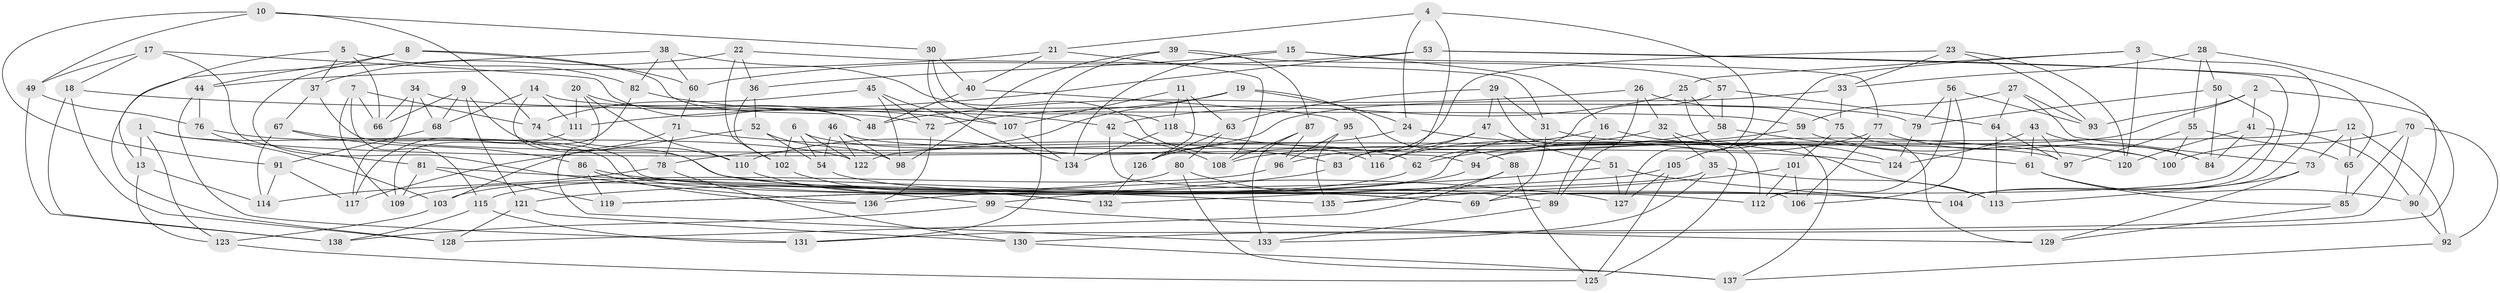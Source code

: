 // Generated by graph-tools (version 1.1) at 2025/27/03/09/25 03:27:01]
// undirected, 138 vertices, 276 edges
graph export_dot {
graph [start="1"]
  node [color=gray90,style=filled];
  1;
  2;
  3;
  4;
  5;
  6;
  7;
  8;
  9;
  10;
  11;
  12;
  13;
  14;
  15;
  16;
  17;
  18;
  19;
  20;
  21;
  22;
  23;
  24;
  25;
  26;
  27;
  28;
  29;
  30;
  31;
  32;
  33;
  34;
  35;
  36;
  37;
  38;
  39;
  40;
  41;
  42;
  43;
  44;
  45;
  46;
  47;
  48;
  49;
  50;
  51;
  52;
  53;
  54;
  55;
  56;
  57;
  58;
  59;
  60;
  61;
  62;
  63;
  64;
  65;
  66;
  67;
  68;
  69;
  70;
  71;
  72;
  73;
  74;
  75;
  76;
  77;
  78;
  79;
  80;
  81;
  82;
  83;
  84;
  85;
  86;
  87;
  88;
  89;
  90;
  91;
  92;
  93;
  94;
  95;
  96;
  97;
  98;
  99;
  100;
  101;
  102;
  103;
  104;
  105;
  106;
  107;
  108;
  109;
  110;
  111;
  112;
  113;
  114;
  115;
  116;
  117;
  118;
  119;
  120;
  121;
  122;
  123;
  124;
  125;
  126;
  127;
  128;
  129;
  130;
  131;
  132;
  133;
  134;
  135;
  136;
  137;
  138;
  1 -- 124;
  1 -- 123;
  1 -- 69;
  1 -- 13;
  2 -- 93;
  2 -- 122;
  2 -- 130;
  2 -- 41;
  3 -- 120;
  3 -- 25;
  3 -- 104;
  3 -- 105;
  4 -- 127;
  4 -- 83;
  4 -- 21;
  4 -- 24;
  5 -- 66;
  5 -- 37;
  5 -- 13;
  5 -- 82;
  6 -- 102;
  6 -- 54;
  6 -- 122;
  6 -- 62;
  7 -- 74;
  7 -- 109;
  7 -- 66;
  7 -- 115;
  8 -- 44;
  8 -- 72;
  8 -- 60;
  8 -- 136;
  9 -- 121;
  9 -- 66;
  9 -- 104;
  9 -- 68;
  10 -- 30;
  10 -- 49;
  10 -- 91;
  10 -- 74;
  11 -- 63;
  11 -- 107;
  11 -- 126;
  11 -- 118;
  12 -- 94;
  12 -- 73;
  12 -- 92;
  12 -- 65;
  13 -- 114;
  13 -- 123;
  14 -- 111;
  14 -- 79;
  14 -- 68;
  14 -- 99;
  15 -- 134;
  15 -- 77;
  15 -- 36;
  15 -- 16;
  16 -- 108;
  16 -- 124;
  16 -- 89;
  17 -- 81;
  17 -- 48;
  17 -- 49;
  17 -- 18;
  18 -- 42;
  18 -- 128;
  18 -- 138;
  19 -- 72;
  19 -- 24;
  19 -- 88;
  19 -- 78;
  20 -- 48;
  20 -- 133;
  20 -- 111;
  20 -- 110;
  21 -- 44;
  21 -- 40;
  21 -- 108;
  22 -- 36;
  22 -- 102;
  22 -- 37;
  22 -- 31;
  23 -- 93;
  23 -- 33;
  23 -- 120;
  23 -- 96;
  24 -- 113;
  24 -- 126;
  25 -- 58;
  25 -- 137;
  25 -- 42;
  26 -- 48;
  26 -- 32;
  26 -- 89;
  26 -- 75;
  27 -- 73;
  27 -- 59;
  27 -- 64;
  27 -- 93;
  28 -- 55;
  28 -- 50;
  28 -- 33;
  28 -- 90;
  29 -- 31;
  29 -- 125;
  29 -- 47;
  29 -- 63;
  30 -- 40;
  30 -- 118;
  30 -- 107;
  31 -- 100;
  31 -- 69;
  32 -- 35;
  32 -- 119;
  32 -- 112;
  33 -- 110;
  33 -- 75;
  34 -- 59;
  34 -- 68;
  34 -- 117;
  34 -- 66;
  35 -- 136;
  35 -- 133;
  35 -- 113;
  36 -- 52;
  36 -- 102;
  37 -- 94;
  37 -- 67;
  38 -- 60;
  38 -- 82;
  38 -- 116;
  38 -- 128;
  39 -- 87;
  39 -- 131;
  39 -- 98;
  39 -- 57;
  40 -- 95;
  40 -- 48;
  41 -- 90;
  41 -- 84;
  41 -- 120;
  42 -- 106;
  42 -- 108;
  43 -- 61;
  43 -- 97;
  43 -- 124;
  43 -- 84;
  44 -- 131;
  44 -- 76;
  45 -- 134;
  45 -- 72;
  45 -- 98;
  45 -- 74;
  46 -- 122;
  46 -- 98;
  46 -- 54;
  46 -- 97;
  47 -- 51;
  47 -- 83;
  47 -- 116;
  49 -- 76;
  49 -- 138;
  50 -- 84;
  50 -- 79;
  50 -- 69;
  51 -- 127;
  51 -- 99;
  51 -- 104;
  52 -- 98;
  52 -- 117;
  52 -- 54;
  53 -- 104;
  53 -- 60;
  53 -- 65;
  53 -- 111;
  54 -- 69;
  55 -- 100;
  55 -- 97;
  55 -- 65;
  56 -- 93;
  56 -- 106;
  56 -- 112;
  56 -- 79;
  57 -- 64;
  57 -- 58;
  57 -- 62;
  58 -- 61;
  58 -- 116;
  59 -- 100;
  59 -- 62;
  60 -- 71;
  61 -- 85;
  61 -- 90;
  62 -- 115;
  63 -- 80;
  63 -- 126;
  64 -- 97;
  64 -- 113;
  65 -- 85;
  67 -- 114;
  67 -- 86;
  67 -- 112;
  68 -- 91;
  70 -- 131;
  70 -- 100;
  70 -- 85;
  70 -- 92;
  71 -- 78;
  71 -- 103;
  71 -- 83;
  72 -- 136;
  73 -- 113;
  73 -- 129;
  74 -- 110;
  75 -- 129;
  75 -- 101;
  76 -- 103;
  76 -- 122;
  77 -- 84;
  77 -- 106;
  77 -- 94;
  78 -- 130;
  78 -- 114;
  79 -- 124;
  80 -- 109;
  80 -- 89;
  80 -- 137;
  81 -- 119;
  81 -- 109;
  81 -- 135;
  82 -- 107;
  82 -- 109;
  83 -- 121;
  85 -- 129;
  86 -- 119;
  86 -- 127;
  86 -- 136;
  87 -- 133;
  87 -- 96;
  87 -- 108;
  88 -- 128;
  88 -- 135;
  88 -- 125;
  89 -- 133;
  90 -- 92;
  91 -- 117;
  91 -- 114;
  92 -- 137;
  94 -- 119;
  95 -- 116;
  95 -- 96;
  95 -- 135;
  96 -- 103;
  99 -- 138;
  99 -- 129;
  101 -- 106;
  101 -- 135;
  101 -- 112;
  102 -- 132;
  103 -- 123;
  105 -- 127;
  105 -- 125;
  105 -- 132;
  107 -- 134;
  110 -- 132;
  111 -- 117;
  115 -- 138;
  115 -- 131;
  118 -- 134;
  118 -- 120;
  121 -- 128;
  121 -- 130;
  123 -- 125;
  126 -- 132;
  130 -- 137;
}
